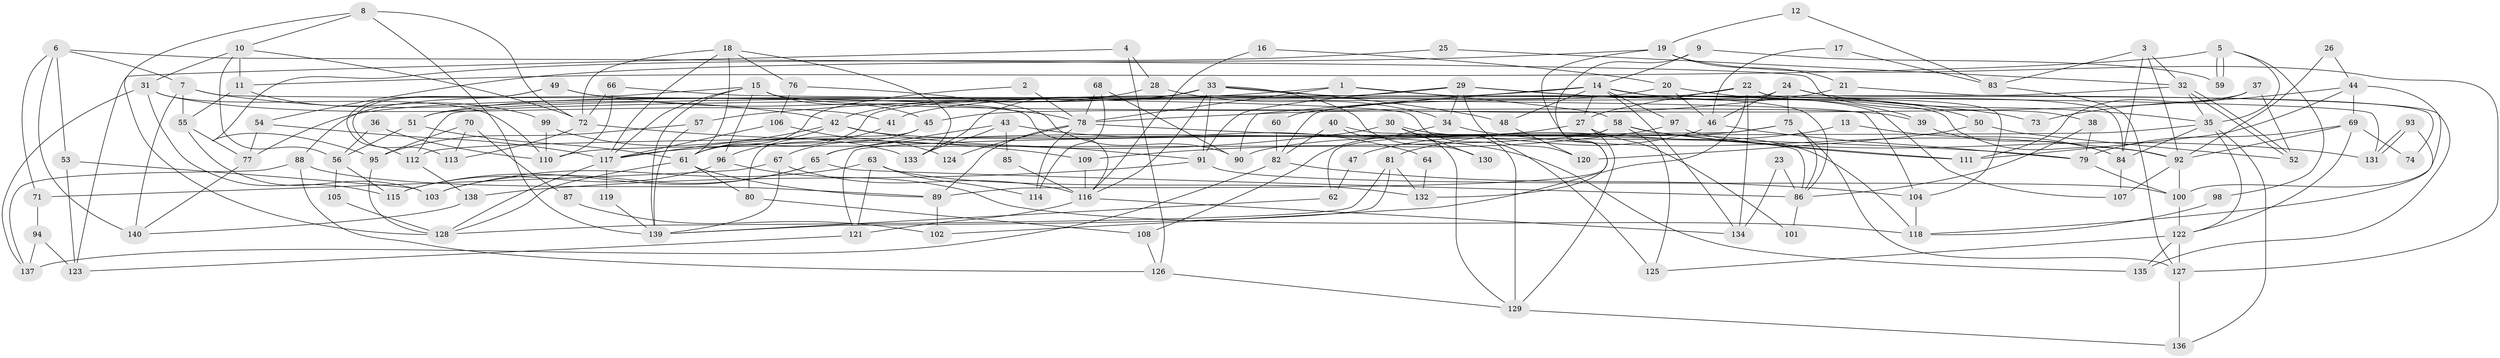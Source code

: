 // Generated by graph-tools (version 1.1) at 2025/02/03/09/25 03:02:05]
// undirected, 140 vertices, 280 edges
graph export_dot {
graph [start="1"]
  node [color=gray90,style=filled];
  1;
  2;
  3;
  4;
  5;
  6;
  7;
  8;
  9;
  10;
  11;
  12;
  13;
  14;
  15;
  16;
  17;
  18;
  19;
  20;
  21;
  22;
  23;
  24;
  25;
  26;
  27;
  28;
  29;
  30;
  31;
  32;
  33;
  34;
  35;
  36;
  37;
  38;
  39;
  40;
  41;
  42;
  43;
  44;
  45;
  46;
  47;
  48;
  49;
  50;
  51;
  52;
  53;
  54;
  55;
  56;
  57;
  58;
  59;
  60;
  61;
  62;
  63;
  64;
  65;
  66;
  67;
  68;
  69;
  70;
  71;
  72;
  73;
  74;
  75;
  76;
  77;
  78;
  79;
  80;
  81;
  82;
  83;
  84;
  85;
  86;
  87;
  88;
  89;
  90;
  91;
  92;
  93;
  94;
  95;
  96;
  97;
  98;
  99;
  100;
  101;
  102;
  103;
  104;
  105;
  106;
  107;
  108;
  109;
  110;
  111;
  112;
  113;
  114;
  115;
  116;
  117;
  118;
  119;
  120;
  121;
  122;
  123;
  124;
  125;
  126;
  127;
  128;
  129;
  130;
  131;
  132;
  133;
  134;
  135;
  136;
  137;
  138;
  139;
  140;
  1 -- 78;
  1 -- 58;
  1 -- 57;
  1 -- 86;
  2 -- 61;
  2 -- 78;
  3 -- 92;
  3 -- 84;
  3 -- 32;
  3 -- 83;
  4 -- 123;
  4 -- 28;
  4 -- 126;
  5 -- 35;
  5 -- 59;
  5 -- 59;
  5 -- 11;
  5 -- 98;
  6 -- 7;
  6 -- 38;
  6 -- 53;
  6 -- 71;
  6 -- 140;
  7 -- 55;
  7 -- 140;
  7 -- 42;
  7 -- 104;
  8 -- 72;
  8 -- 128;
  8 -- 10;
  8 -- 139;
  9 -- 14;
  9 -- 89;
  9 -- 59;
  10 -- 56;
  10 -- 11;
  10 -- 31;
  10 -- 72;
  11 -- 55;
  11 -- 99;
  12 -- 83;
  12 -- 19;
  13 -- 81;
  13 -- 84;
  14 -- 27;
  14 -- 61;
  14 -- 39;
  14 -- 48;
  14 -- 60;
  14 -- 90;
  14 -- 97;
  14 -- 131;
  14 -- 134;
  15 -- 88;
  15 -- 139;
  15 -- 39;
  15 -- 45;
  15 -- 96;
  15 -- 117;
  16 -- 20;
  16 -- 116;
  17 -- 83;
  17 -- 46;
  18 -- 117;
  18 -- 133;
  18 -- 61;
  18 -- 72;
  18 -- 76;
  19 -- 54;
  19 -- 127;
  19 -- 21;
  19 -- 132;
  20 -- 46;
  20 -- 50;
  20 -- 41;
  21 -- 135;
  21 -- 78;
  22 -- 104;
  22 -- 84;
  22 -- 27;
  22 -- 77;
  22 -- 102;
  22 -- 134;
  23 -- 134;
  23 -- 86;
  24 -- 35;
  24 -- 82;
  24 -- 46;
  24 -- 74;
  24 -- 75;
  25 -- 95;
  25 -- 32;
  26 -- 92;
  26 -- 44;
  27 -- 65;
  27 -- 101;
  27 -- 129;
  28 -- 34;
  28 -- 42;
  29 -- 91;
  29 -- 51;
  29 -- 34;
  29 -- 73;
  29 -- 107;
  29 -- 120;
  30 -- 117;
  30 -- 129;
  30 -- 118;
  30 -- 130;
  31 -- 110;
  31 -- 41;
  31 -- 115;
  31 -- 137;
  32 -- 52;
  32 -- 52;
  32 -- 35;
  32 -- 112;
  33 -- 92;
  33 -- 91;
  33 -- 48;
  33 -- 51;
  33 -- 116;
  33 -- 130;
  33 -- 133;
  34 -- 92;
  34 -- 108;
  35 -- 136;
  35 -- 84;
  35 -- 112;
  35 -- 122;
  36 -- 110;
  36 -- 56;
  37 -- 111;
  37 -- 45;
  37 -- 52;
  38 -- 86;
  38 -- 79;
  39 -- 84;
  40 -- 86;
  40 -- 82;
  40 -- 129;
  41 -- 96;
  42 -- 61;
  42 -- 91;
  42 -- 117;
  42 -- 135;
  43 -- 65;
  43 -- 133;
  43 -- 64;
  43 -- 85;
  44 -- 69;
  44 -- 100;
  44 -- 73;
  44 -- 111;
  45 -- 80;
  45 -- 67;
  46 -- 79;
  46 -- 47;
  47 -- 62;
  48 -- 120;
  49 -- 112;
  49 -- 116;
  49 -- 78;
  49 -- 113;
  50 -- 120;
  50 -- 52;
  51 -- 61;
  51 -- 56;
  53 -- 103;
  53 -- 123;
  54 -- 117;
  54 -- 77;
  55 -- 103;
  55 -- 77;
  56 -- 115;
  56 -- 105;
  57 -- 139;
  57 -- 95;
  58 -- 131;
  58 -- 111;
  58 -- 62;
  58 -- 110;
  58 -- 125;
  60 -- 82;
  61 -- 89;
  61 -- 80;
  61 -- 128;
  62 -- 139;
  63 -- 121;
  63 -- 132;
  63 -- 103;
  63 -- 114;
  64 -- 132;
  65 -- 115;
  65 -- 86;
  65 -- 103;
  66 -- 72;
  66 -- 125;
  66 -- 110;
  67 -- 116;
  67 -- 71;
  67 -- 139;
  68 -- 114;
  68 -- 78;
  68 -- 90;
  69 -- 79;
  69 -- 92;
  69 -- 74;
  69 -- 122;
  70 -- 95;
  70 -- 113;
  70 -- 87;
  71 -- 94;
  72 -- 109;
  72 -- 113;
  75 -- 90;
  75 -- 86;
  75 -- 121;
  75 -- 127;
  76 -- 90;
  76 -- 106;
  77 -- 140;
  78 -- 79;
  78 -- 89;
  78 -- 114;
  78 -- 124;
  79 -- 100;
  80 -- 108;
  81 -- 139;
  81 -- 128;
  81 -- 132;
  82 -- 137;
  82 -- 104;
  83 -- 127;
  84 -- 107;
  85 -- 116;
  86 -- 101;
  87 -- 102;
  88 -- 126;
  88 -- 137;
  88 -- 89;
  89 -- 102;
  91 -- 138;
  91 -- 100;
  92 -- 100;
  92 -- 107;
  93 -- 131;
  93 -- 131;
  93 -- 118;
  94 -- 123;
  94 -- 137;
  95 -- 128;
  96 -- 115;
  96 -- 118;
  97 -- 109;
  97 -- 111;
  98 -- 118;
  99 -- 110;
  99 -- 133;
  100 -- 122;
  104 -- 118;
  105 -- 128;
  106 -- 117;
  106 -- 124;
  108 -- 126;
  109 -- 116;
  112 -- 138;
  116 -- 134;
  116 -- 121;
  117 -- 119;
  117 -- 128;
  119 -- 139;
  121 -- 123;
  122 -- 125;
  122 -- 127;
  122 -- 135;
  126 -- 129;
  127 -- 136;
  129 -- 136;
  138 -- 140;
}
